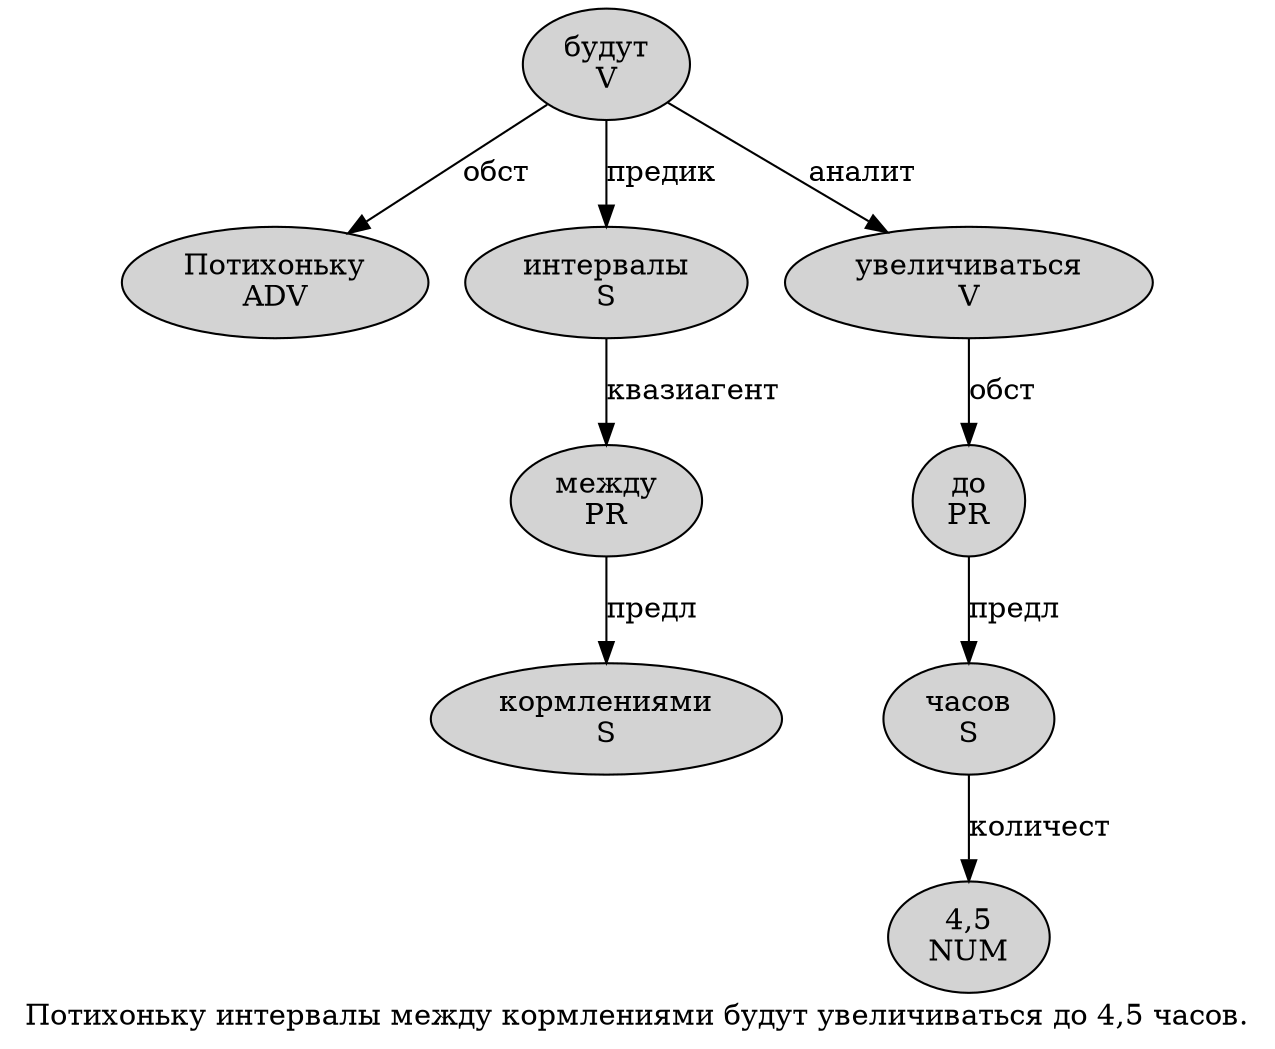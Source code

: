 digraph SENTENCE_43 {
	graph [label="Потихоньку интервалы между кормлениями будут увеличиваться до 4,5 часов."]
	node [style=filled]
		0 [label="Потихоньку
ADV" color="" fillcolor=lightgray penwidth=1 shape=ellipse]
		1 [label="интервалы
S" color="" fillcolor=lightgray penwidth=1 shape=ellipse]
		2 [label="между
PR" color="" fillcolor=lightgray penwidth=1 shape=ellipse]
		3 [label="кормлениями
S" color="" fillcolor=lightgray penwidth=1 shape=ellipse]
		4 [label="будут
V" color="" fillcolor=lightgray penwidth=1 shape=ellipse]
		5 [label="увеличиваться
V" color="" fillcolor=lightgray penwidth=1 shape=ellipse]
		6 [label="до
PR" color="" fillcolor=lightgray penwidth=1 shape=ellipse]
		7 [label="4,5
NUM" color="" fillcolor=lightgray penwidth=1 shape=ellipse]
		8 [label="часов
S" color="" fillcolor=lightgray penwidth=1 shape=ellipse]
			6 -> 8 [label="предл"]
			5 -> 6 [label="обст"]
			2 -> 3 [label="предл"]
			4 -> 0 [label="обст"]
			4 -> 1 [label="предик"]
			4 -> 5 [label="аналит"]
			1 -> 2 [label="квазиагент"]
			8 -> 7 [label="количест"]
}